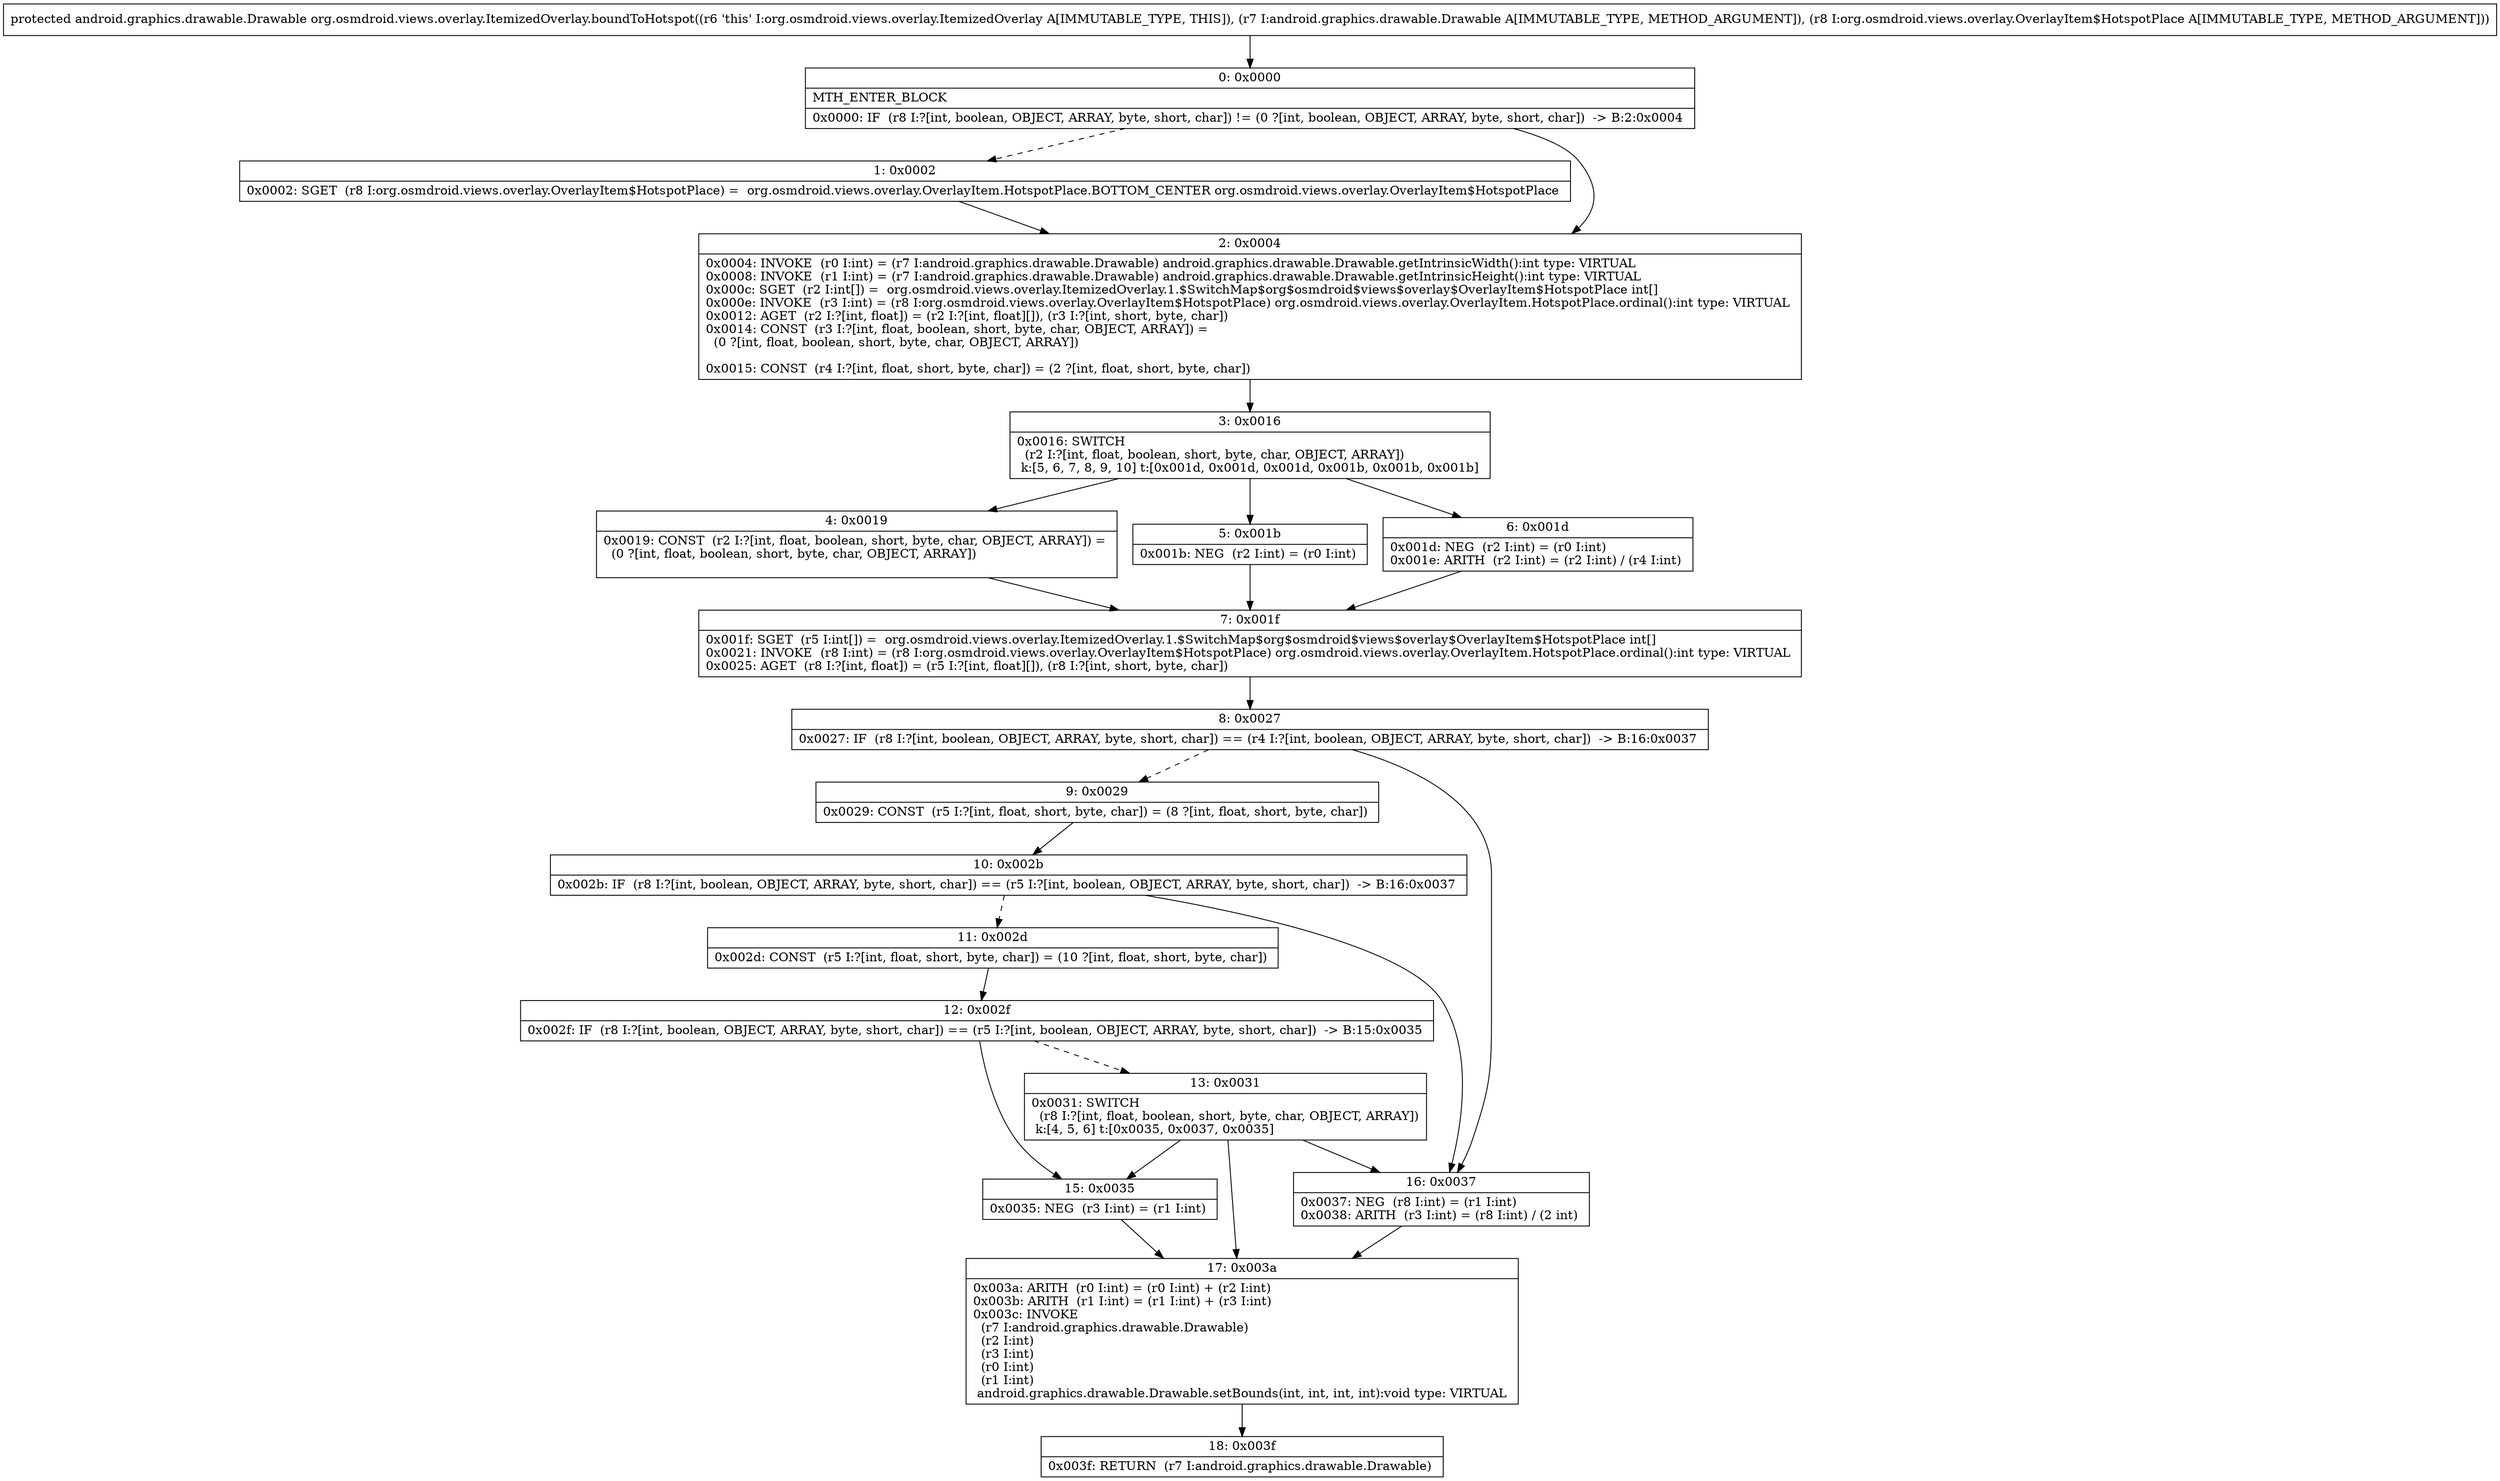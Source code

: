 digraph "CFG fororg.osmdroid.views.overlay.ItemizedOverlay.boundToHotspot(Landroid\/graphics\/drawable\/Drawable;Lorg\/osmdroid\/views\/overlay\/OverlayItem$HotspotPlace;)Landroid\/graphics\/drawable\/Drawable;" {
Node_0 [shape=record,label="{0\:\ 0x0000|MTH_ENTER_BLOCK\l|0x0000: IF  (r8 I:?[int, boolean, OBJECT, ARRAY, byte, short, char]) != (0 ?[int, boolean, OBJECT, ARRAY, byte, short, char])  \-\> B:2:0x0004 \l}"];
Node_1 [shape=record,label="{1\:\ 0x0002|0x0002: SGET  (r8 I:org.osmdroid.views.overlay.OverlayItem$HotspotPlace) =  org.osmdroid.views.overlay.OverlayItem.HotspotPlace.BOTTOM_CENTER org.osmdroid.views.overlay.OverlayItem$HotspotPlace \l}"];
Node_2 [shape=record,label="{2\:\ 0x0004|0x0004: INVOKE  (r0 I:int) = (r7 I:android.graphics.drawable.Drawable) android.graphics.drawable.Drawable.getIntrinsicWidth():int type: VIRTUAL \l0x0008: INVOKE  (r1 I:int) = (r7 I:android.graphics.drawable.Drawable) android.graphics.drawable.Drawable.getIntrinsicHeight():int type: VIRTUAL \l0x000c: SGET  (r2 I:int[]) =  org.osmdroid.views.overlay.ItemizedOverlay.1.$SwitchMap$org$osmdroid$views$overlay$OverlayItem$HotspotPlace int[] \l0x000e: INVOKE  (r3 I:int) = (r8 I:org.osmdroid.views.overlay.OverlayItem$HotspotPlace) org.osmdroid.views.overlay.OverlayItem.HotspotPlace.ordinal():int type: VIRTUAL \l0x0012: AGET  (r2 I:?[int, float]) = (r2 I:?[int, float][]), (r3 I:?[int, short, byte, char]) \l0x0014: CONST  (r3 I:?[int, float, boolean, short, byte, char, OBJECT, ARRAY]) = \l  (0 ?[int, float, boolean, short, byte, char, OBJECT, ARRAY])\l \l0x0015: CONST  (r4 I:?[int, float, short, byte, char]) = (2 ?[int, float, short, byte, char]) \l}"];
Node_3 [shape=record,label="{3\:\ 0x0016|0x0016: SWITCH  \l  (r2 I:?[int, float, boolean, short, byte, char, OBJECT, ARRAY])\l k:[5, 6, 7, 8, 9, 10] t:[0x001d, 0x001d, 0x001d, 0x001b, 0x001b, 0x001b] \l}"];
Node_4 [shape=record,label="{4\:\ 0x0019|0x0019: CONST  (r2 I:?[int, float, boolean, short, byte, char, OBJECT, ARRAY]) = \l  (0 ?[int, float, boolean, short, byte, char, OBJECT, ARRAY])\l \l}"];
Node_5 [shape=record,label="{5\:\ 0x001b|0x001b: NEG  (r2 I:int) = (r0 I:int) \l}"];
Node_6 [shape=record,label="{6\:\ 0x001d|0x001d: NEG  (r2 I:int) = (r0 I:int) \l0x001e: ARITH  (r2 I:int) = (r2 I:int) \/ (r4 I:int) \l}"];
Node_7 [shape=record,label="{7\:\ 0x001f|0x001f: SGET  (r5 I:int[]) =  org.osmdroid.views.overlay.ItemizedOverlay.1.$SwitchMap$org$osmdroid$views$overlay$OverlayItem$HotspotPlace int[] \l0x0021: INVOKE  (r8 I:int) = (r8 I:org.osmdroid.views.overlay.OverlayItem$HotspotPlace) org.osmdroid.views.overlay.OverlayItem.HotspotPlace.ordinal():int type: VIRTUAL \l0x0025: AGET  (r8 I:?[int, float]) = (r5 I:?[int, float][]), (r8 I:?[int, short, byte, char]) \l}"];
Node_8 [shape=record,label="{8\:\ 0x0027|0x0027: IF  (r8 I:?[int, boolean, OBJECT, ARRAY, byte, short, char]) == (r4 I:?[int, boolean, OBJECT, ARRAY, byte, short, char])  \-\> B:16:0x0037 \l}"];
Node_9 [shape=record,label="{9\:\ 0x0029|0x0029: CONST  (r5 I:?[int, float, short, byte, char]) = (8 ?[int, float, short, byte, char]) \l}"];
Node_10 [shape=record,label="{10\:\ 0x002b|0x002b: IF  (r8 I:?[int, boolean, OBJECT, ARRAY, byte, short, char]) == (r5 I:?[int, boolean, OBJECT, ARRAY, byte, short, char])  \-\> B:16:0x0037 \l}"];
Node_11 [shape=record,label="{11\:\ 0x002d|0x002d: CONST  (r5 I:?[int, float, short, byte, char]) = (10 ?[int, float, short, byte, char]) \l}"];
Node_12 [shape=record,label="{12\:\ 0x002f|0x002f: IF  (r8 I:?[int, boolean, OBJECT, ARRAY, byte, short, char]) == (r5 I:?[int, boolean, OBJECT, ARRAY, byte, short, char])  \-\> B:15:0x0035 \l}"];
Node_13 [shape=record,label="{13\:\ 0x0031|0x0031: SWITCH  \l  (r8 I:?[int, float, boolean, short, byte, char, OBJECT, ARRAY])\l k:[4, 5, 6] t:[0x0035, 0x0037, 0x0035] \l}"];
Node_15 [shape=record,label="{15\:\ 0x0035|0x0035: NEG  (r3 I:int) = (r1 I:int) \l}"];
Node_16 [shape=record,label="{16\:\ 0x0037|0x0037: NEG  (r8 I:int) = (r1 I:int) \l0x0038: ARITH  (r3 I:int) = (r8 I:int) \/ (2 int) \l}"];
Node_17 [shape=record,label="{17\:\ 0x003a|0x003a: ARITH  (r0 I:int) = (r0 I:int) + (r2 I:int) \l0x003b: ARITH  (r1 I:int) = (r1 I:int) + (r3 I:int) \l0x003c: INVOKE  \l  (r7 I:android.graphics.drawable.Drawable)\l  (r2 I:int)\l  (r3 I:int)\l  (r0 I:int)\l  (r1 I:int)\l android.graphics.drawable.Drawable.setBounds(int, int, int, int):void type: VIRTUAL \l}"];
Node_18 [shape=record,label="{18\:\ 0x003f|0x003f: RETURN  (r7 I:android.graphics.drawable.Drawable) \l}"];
MethodNode[shape=record,label="{protected android.graphics.drawable.Drawable org.osmdroid.views.overlay.ItemizedOverlay.boundToHotspot((r6 'this' I:org.osmdroid.views.overlay.ItemizedOverlay A[IMMUTABLE_TYPE, THIS]), (r7 I:android.graphics.drawable.Drawable A[IMMUTABLE_TYPE, METHOD_ARGUMENT]), (r8 I:org.osmdroid.views.overlay.OverlayItem$HotspotPlace A[IMMUTABLE_TYPE, METHOD_ARGUMENT])) }"];
MethodNode -> Node_0;
Node_0 -> Node_1[style=dashed];
Node_0 -> Node_2;
Node_1 -> Node_2;
Node_2 -> Node_3;
Node_3 -> Node_4;
Node_3 -> Node_5;
Node_3 -> Node_6;
Node_4 -> Node_7;
Node_5 -> Node_7;
Node_6 -> Node_7;
Node_7 -> Node_8;
Node_8 -> Node_9[style=dashed];
Node_8 -> Node_16;
Node_9 -> Node_10;
Node_10 -> Node_11[style=dashed];
Node_10 -> Node_16;
Node_11 -> Node_12;
Node_12 -> Node_13[style=dashed];
Node_12 -> Node_15;
Node_13 -> Node_15;
Node_13 -> Node_16;
Node_13 -> Node_17;
Node_15 -> Node_17;
Node_16 -> Node_17;
Node_17 -> Node_18;
}

